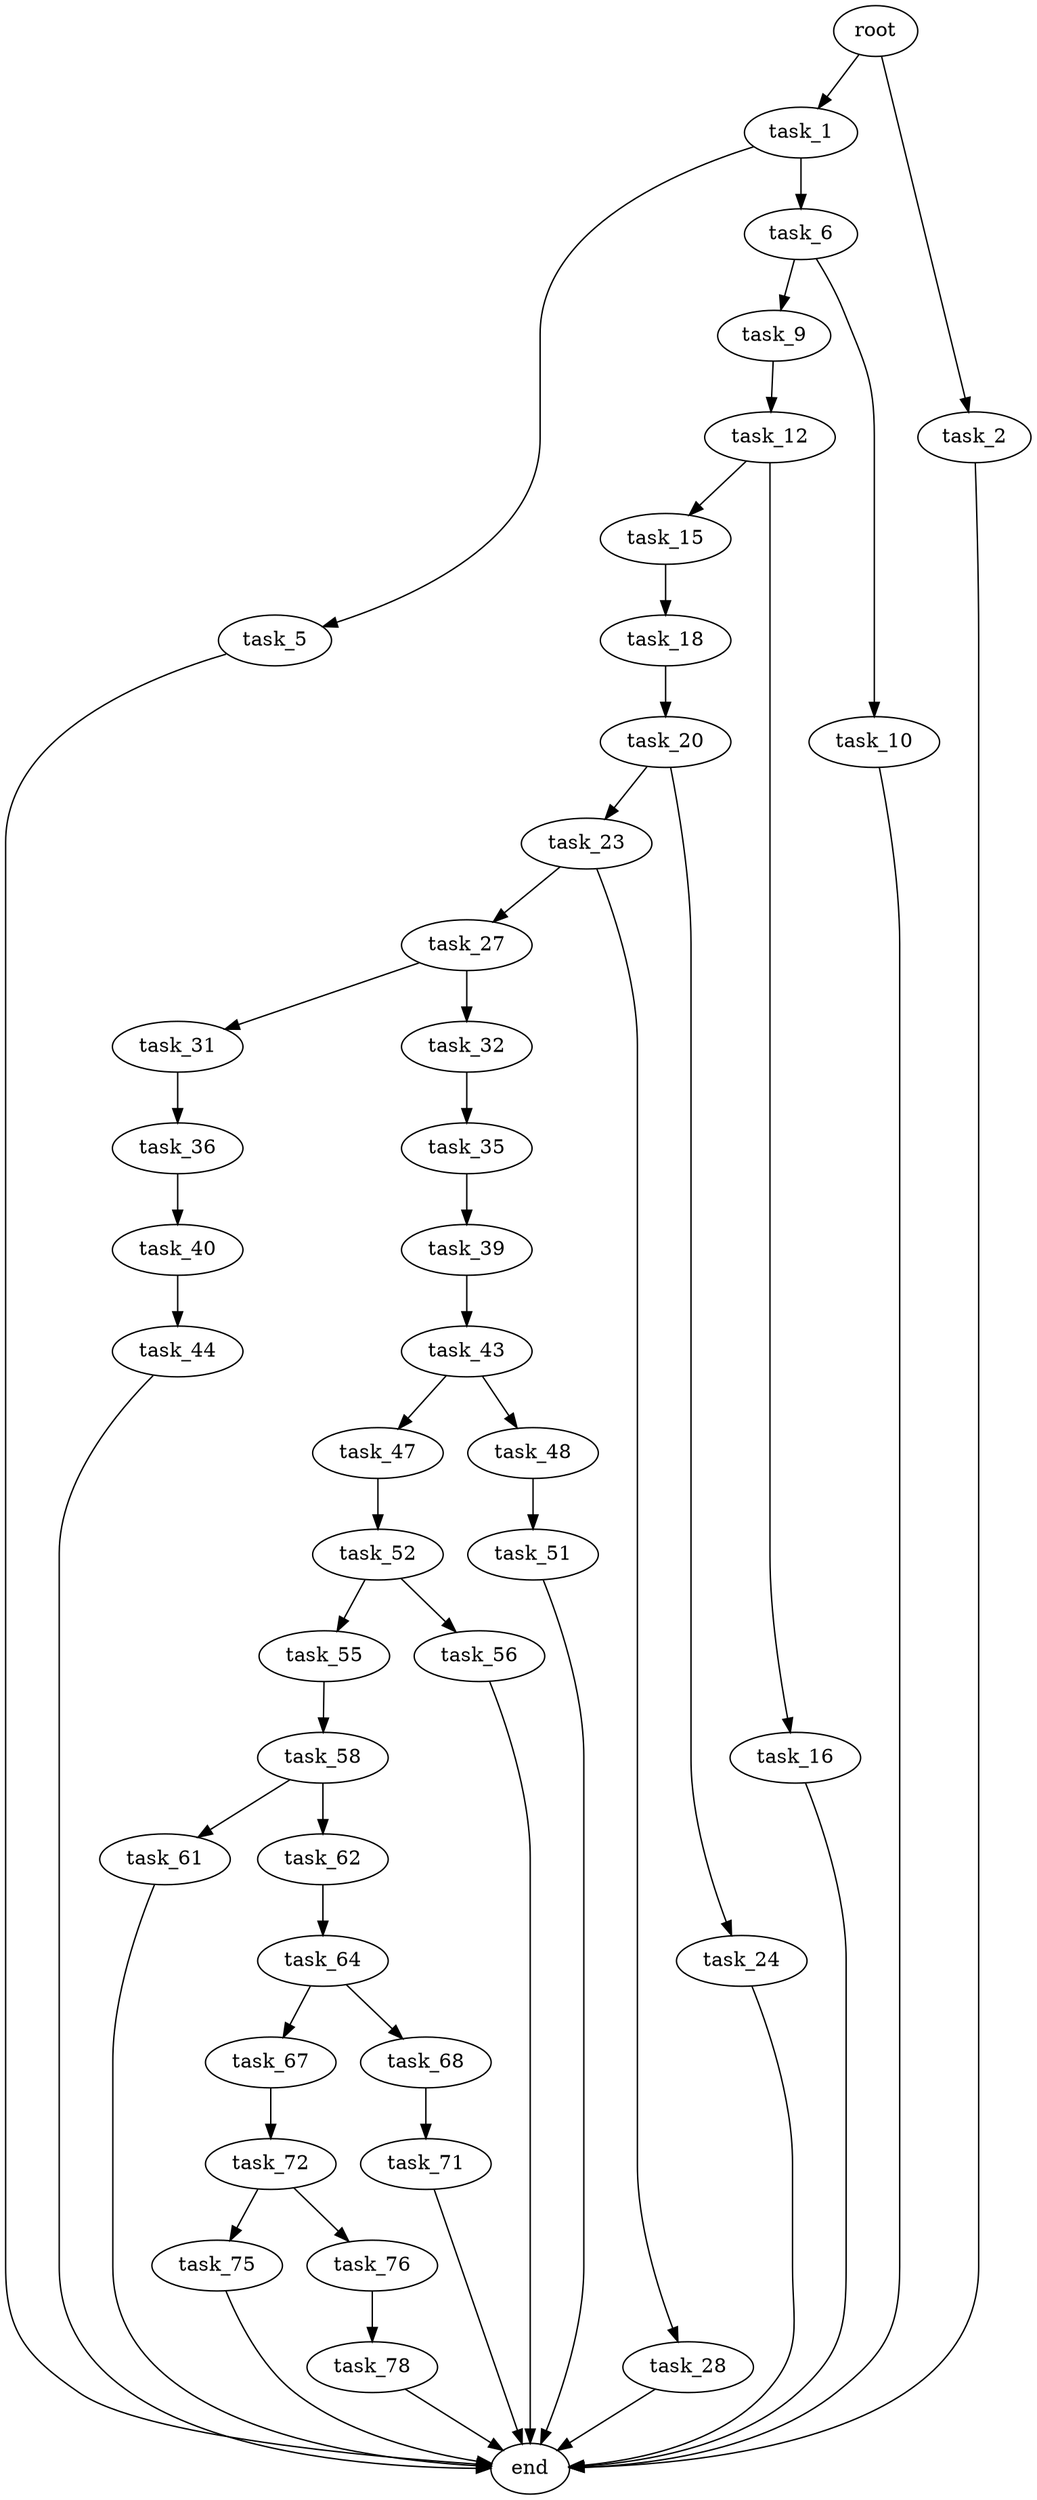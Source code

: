 digraph G {
  root [size="0.000000"];
  task_1 [size="251505130043.000000"];
  task_2 [size="1417308569280.000000"];
  task_5 [size="134217728000.000000"];
  task_6 [size="782757789696.000000"];
  task_9 [size="676434366552.000000"];
  task_10 [size="8433130090.000000"];
  task_12 [size="782757789696.000000"];
  task_15 [size="14883450720.000000"];
  task_16 [size="9966290292.000000"];
  task_18 [size="672652860342.000000"];
  task_20 [size="28991029248.000000"];
  task_23 [size="68719476736.000000"];
  task_24 [size="368293445632.000000"];
  task_27 [size="368293445632.000000"];
  task_28 [size="7089151298.000000"];
  task_31 [size="13693420331.000000"];
  task_32 [size="134217728000.000000"];
  task_35 [size="123109129838.000000"];
  task_36 [size="638666440904.000000"];
  task_39 [size="21185514321.000000"];
  task_40 [size="15717587736.000000"];
  task_43 [size="2469453649.000000"];
  task_44 [size="1192419514497.000000"];
  task_47 [size="82375804028.000000"];
  task_48 [size="1309293882522.000000"];
  task_51 [size="609522833590.000000"];
  task_52 [size="5413972143.000000"];
  task_55 [size="19452667270.000000"];
  task_56 [size="356815629064.000000"];
  task_58 [size="17946285806.000000"];
  task_61 [size="68719476736.000000"];
  task_62 [size="38646415135.000000"];
  task_64 [size="1806892594.000000"];
  task_67 [size="181899941716.000000"];
  task_68 [size="368293445632.000000"];
  task_71 [size="134217728000.000000"];
  task_72 [size="368293445632.000000"];
  task_75 [size="650142142161.000000"];
  task_76 [size="222694222934.000000"];
  task_78 [size="1908067860.000000"];
  end [size="0.000000"];

  root -> task_1 [size="1.000000"];
  root -> task_2 [size="1.000000"];
  task_1 -> task_5 [size="679477248.000000"];
  task_1 -> task_6 [size="679477248.000000"];
  task_2 -> end [size="1.000000"];
  task_5 -> end [size="1.000000"];
  task_6 -> task_9 [size="679477248.000000"];
  task_6 -> task_10 [size="679477248.000000"];
  task_9 -> task_12 [size="679477248.000000"];
  task_10 -> end [size="1.000000"];
  task_12 -> task_15 [size="679477248.000000"];
  task_12 -> task_16 [size="679477248.000000"];
  task_15 -> task_18 [size="411041792.000000"];
  task_16 -> end [size="1.000000"];
  task_18 -> task_20 [size="838860800.000000"];
  task_20 -> task_23 [size="75497472.000000"];
  task_20 -> task_24 [size="75497472.000000"];
  task_23 -> task_27 [size="134217728.000000"];
  task_23 -> task_28 [size="134217728.000000"];
  task_24 -> end [size="1.000000"];
  task_27 -> task_31 [size="411041792.000000"];
  task_27 -> task_32 [size="411041792.000000"];
  task_28 -> end [size="1.000000"];
  task_31 -> task_36 [size="411041792.000000"];
  task_32 -> task_35 [size="209715200.000000"];
  task_35 -> task_39 [size="209715200.000000"];
  task_36 -> task_40 [size="536870912.000000"];
  task_39 -> task_43 [size="411041792.000000"];
  task_40 -> task_44 [size="411041792.000000"];
  task_43 -> task_47 [size="75497472.000000"];
  task_43 -> task_48 [size="75497472.000000"];
  task_44 -> end [size="1.000000"];
  task_47 -> task_52 [size="209715200.000000"];
  task_48 -> task_51 [size="838860800.000000"];
  task_51 -> end [size="1.000000"];
  task_52 -> task_55 [size="134217728.000000"];
  task_52 -> task_56 [size="134217728.000000"];
  task_55 -> task_58 [size="679477248.000000"];
  task_56 -> end [size="1.000000"];
  task_58 -> task_61 [size="838860800.000000"];
  task_58 -> task_62 [size="838860800.000000"];
  task_61 -> end [size="1.000000"];
  task_62 -> task_64 [size="33554432.000000"];
  task_64 -> task_67 [size="33554432.000000"];
  task_64 -> task_68 [size="33554432.000000"];
  task_67 -> task_72 [size="411041792.000000"];
  task_68 -> task_71 [size="411041792.000000"];
  task_71 -> end [size="1.000000"];
  task_72 -> task_75 [size="411041792.000000"];
  task_72 -> task_76 [size="411041792.000000"];
  task_75 -> end [size="1.000000"];
  task_76 -> task_78 [size="411041792.000000"];
  task_78 -> end [size="1.000000"];
}
